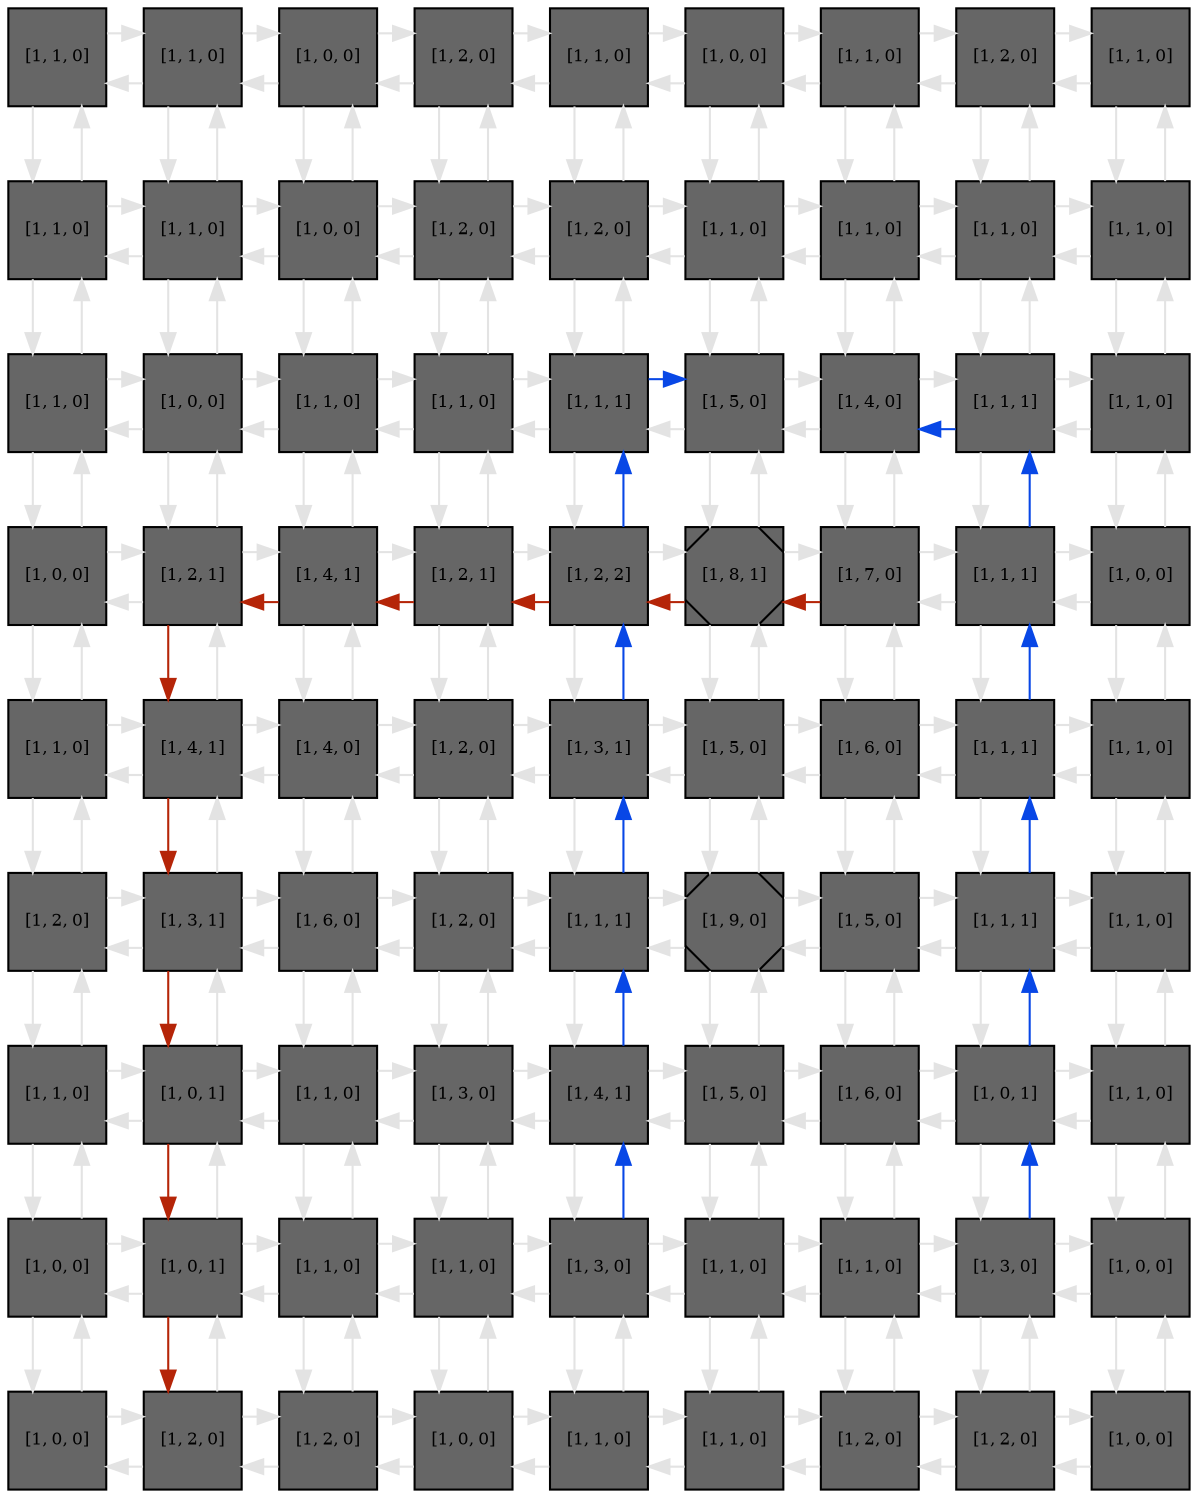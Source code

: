 digraph layout  {
rankdir=TB;
splines=ortho;
node [fixedsize=false, style=filled, width="0.6"];
edge [constraint=false];
0 [fillcolor="#666666", fontsize=8, label="[1, 1, 0]", shape=square, tooltip="name:  Gfi1 ,\nin_degree: 2,\nout_degree: 2"];
1 [fillcolor="#666666", fontsize=8, label="[1, 1, 0]", shape=square, tooltip="name:  Ikaros ,\nin_degree: 3,\nout_degree: 3"];
2 [fillcolor="#666666", fontsize=8, label="[1, 0, 0]", shape=square, tooltip="name:  IL18 ,\nin_degree: 3,\nout_degree: 3"];
3 [fillcolor="#666666", fontsize=8, label="[1, 2, 0]", shape=square, tooltip="name:  IL18R ,\nin_degree: 3,\nout_degree: 3"];
4 [fillcolor="#666666", fontsize=8, label="[1, 1, 0]", shape=square, tooltip="name:  IRAK ,\nin_degree: 3,\nout_degree: 3"];
5 [fillcolor="#666666", fontsize=8, label="[1, 0, 0]", shape=square, tooltip="name:  IL23 ,\nin_degree: 3,\nout_degree: 3"];
6 [fillcolor="#666666", fontsize=8, label="[1, 1, 0]", shape=square, tooltip="name:  IL23R ,\nin_degree: 3,\nout_degree: 3"];
7 [fillcolor="#666666", fontsize=8, label="[1, 2, 0]", shape=square, tooltip="name:  SMAD3 ,\nin_degree: 3,\nout_degree: 3"];
8 [fillcolor="#666666", fontsize=8, label="[1, 1, 0]", shape=square, tooltip="name:  AKT ,\nin_degree: 2,\nout_degree: 2"];
9 [fillcolor="#666666", fontsize=8, label="[1, 1, 0]", shape=square, tooltip="name:  Helios ,\nin_degree: 3,\nout_degree: 3"];
10 [fillcolor="#666666", fontsize=8, label="[1, 1, 0]", shape=square, tooltip="name:  PU1 ,\nin_degree: 4,\nout_degree: 4"];
11 [fillcolor="#666666", fontsize=8, label="[1, 0, 0]", shape=square, tooltip="name:  IL12 ,\nin_degree: 4,\nout_degree: 4"];
12 [fillcolor="#666666", fontsize=8, label="[1, 2, 0]", shape=square, tooltip="name:  IL12R ,\nin_degree: 4,\nout_degree: 4"];
13 [fillcolor="#666666", fontsize=8, label="[1, 2, 0]", shape=square, tooltip="name:  STAT4 ,\nin_degree: 4,\nout_degree: 4"];
14 [fillcolor="#666666", fontsize=8, label="[1, 1, 0]", shape=square, tooltip="name:  IL10 ,\nin_degree: 4,\nout_degree: 4"];
15 [fillcolor="#666666", fontsize=8, label="[1, 1, 0]", shape=square, tooltip="name:  IL10R ,\nin_degree: 4,\nout_degree: 4"];
16 [fillcolor="#666666", fontsize=8, label="[1, 1, 0]", shape=square, tooltip="name:  TGFbR ,\nin_degree: 4,\nout_degree: 4"];
17 [fillcolor="#666666", fontsize=8, label="[1, 1, 0]", shape=square, tooltip="name:  TNFR2 ,\nin_degree: 3,\nout_degree: 3"];
18 [fillcolor="#666666", fontsize=8, label="[1, 1, 0]", shape=square, tooltip="name:  NFkB ,\nin_degree: 3,\nout_degree: 3"];
19 [fillcolor="#666666", fontsize=8, label="[1, 0, 0]", shape=square, tooltip="name:  IL21 ,\nin_degree: 4,\nout_degree: 4"];
20 [fillcolor="#666666", fontsize=8, label="[1, 1, 0]", shape=square, tooltip="name:  IL21R ,\nin_degree: 4,\nout_degree: 4"];
21 [fillcolor="#666666", fontsize=8, label="[1, 1, 0]", shape=square, tooltip="name:  STAT6 ,\nin_degree: 4,\nout_degree: 4"];
22 [fillcolor="#666666", fontsize=8, label="[1, 1, 1]", shape=square, tooltip="name:  IFNgR ,\nin_degree: 4,\nout_degree: 4"];
23 [fillcolor="#666666", fontsize=8, label="[1, 5, 0]", shape=square, tooltip="name:  IFNg ,\nin_degree: 4,\nout_degree: 4"];
24 [fillcolor="#666666", fontsize=8, label="[1, 4, 0]", shape=square, tooltip="name:  STAT3 ,\nin_degree: 4,\nout_degree: 4"];
25 [fillcolor="#666666", fontsize=8, label="[1, 1, 1]", shape=square, tooltip="name:  TGFb ,\nin_degree: 4,\nout_degree: 4"];
26 [fillcolor="#666666", fontsize=8, label="[1, 1, 0]", shape=square, tooltip="name:  TNFa ,\nin_degree: 3,\nout_degree: 3"];
27 [fillcolor="#666666", fontsize=8, label="[1, 0, 0]", shape=square, tooltip="name:  BCR ,\nin_degree: 3,\nout_degree: 3"];
28 [fillcolor="#666666", fontsize=8, label="[1, 2, 1]", shape=square, tooltip="name:  Bach2 ,\nin_degree: 4,\nout_degree: 4"];
29 [fillcolor="#666666", fontsize=8, label="[1, 4, 1]", shape=square, tooltip="name:  Bcl6 ,\nin_degree: 4,\nout_degree: 4"];
30 [fillcolor="#666666", fontsize=8, label="[1, 2, 1]", shape=square, tooltip="name:  IL4R ,\nin_degree: 4,\nout_degree: 4"];
31 [fillcolor="#666666", fontsize=8, label="[1, 2, 2]", shape=square, tooltip="name:  IL4 ,\nin_degree: 4,\nout_degree: 4"];
32 [fillcolor="#666666", fontsize=8, label="[1, 8, 1]", shape=Msquare, tooltip="name:  GATA3 ,\nin_degree: 4,\nout_degree: 4"];
33 [fillcolor="#666666", fontsize=8, label="[1, 7, 0]", shape=square, tooltip="name:  Foxp3 ,\nin_degree: 4,\nout_degree: 4"];
34 [fillcolor="#666666", fontsize=8, label="[1, 1, 1]", shape=square, tooltip="name:  SMAD2 ,\nin_degree: 4,\nout_degree: 4"];
35 [fillcolor="#666666", fontsize=8, label="[1, 0, 0]", shape=square, tooltip="name:  IFNb ,\nin_degree: 3,\nout_degree: 3"];
36 [fillcolor="#666666", fontsize=8, label="[1, 1, 0]", shape=square, tooltip="name:  XBP1 ,\nin_degree: 3,\nout_degree: 3"];
37 [fillcolor="#666666", fontsize=8, label="[1, 4, 1]", shape=square, tooltip="name:  Irf4 ,\nin_degree: 4,\nout_degree: 4"];
38 [fillcolor="#666666", fontsize=8, label="[1, 4, 0]", shape=square, tooltip="name:  Blimp1 ,\nin_degree: 4,\nout_degree: 4"];
39 [fillcolor="#666666", fontsize=8, label="[1, 2, 0]", shape=square, tooltip="name:  SOCS1 ,\nin_degree: 4,\nout_degree: 4"];
40 [fillcolor="#666666", fontsize=8, label="[1, 3, 1]", shape=square, tooltip="name:  STAT1 ,\nin_degree: 4,\nout_degree: 4"];
41 [fillcolor="#666666", fontsize=8, label="[1, 5, 0]", shape=square, tooltip="name:  Tbet ,\nin_degree: 4,\nout_degree: 4"];
42 [fillcolor="#666666", fontsize=8, label="[1, 6, 0]", shape=square, tooltip="name:  RORgt ,\nin_degree: 4,\nout_degree: 4"];
43 [fillcolor="#666666", fontsize=8, label="[1, 1, 1]", shape=square, tooltip="name:  IL17 ,\nin_degree: 4,\nout_degree: 4"];
44 [fillcolor="#666666", fontsize=8, label="[1, 1, 0]", shape=square, tooltip="name:  IFNbR ,\nin_degree: 3,\nout_degree: 3"];
45 [fillcolor="#666666", fontsize=8, label="[1, 2, 0]", shape=square, tooltip="name:  ERK ,\nin_degree: 3,\nout_degree: 3"];
46 [fillcolor="#666666", fontsize=8, label="[1, 3, 1]", shape=square, tooltip="name:  Flt3 ,\nin_degree: 4,\nout_degree: 4"];
47 [fillcolor="#666666", fontsize=8, label="[1, 6, 0]", shape=square, tooltip="name:  Pax5 ,\nin_degree: 4,\nout_degree: 4"];
48 [fillcolor="#666666", fontsize=8, label="[1, 2, 0]", shape=square, tooltip="name:  Ebf1 ,\nin_degree: 4,\nout_degree: 4"];
49 [fillcolor="#666666", fontsize=8, label="[1, 1, 1]", shape=square, tooltip="name:  JAK1 ,\nin_degree: 4,\nout_degree: 4"];
50 [fillcolor="#666666", fontsize=8, label="[1, 9, 0]", shape=Msquare, tooltip="name:  ThPOK ,\nin_degree: 4,\nout_degree: 4"];
51 [fillcolor="#666666", fontsize=8, label="[1, 5, 0]", shape=square, tooltip="name:  Runx1 ,\nin_degree: 4,\nout_degree: 4"];
52 [fillcolor="#666666", fontsize=8, label="[1, 1, 1]", shape=square, tooltip="name:  NFAT ,\nin_degree: 4,\nout_degree: 4"];
53 [fillcolor="#666666", fontsize=8, label="[1, 1, 0]", shape=square, tooltip="name:  IL6 ,\nin_degree: 3,\nout_degree: 3"];
54 [fillcolor="#666666", fontsize=8, label="[1, 1, 0]", shape=square, tooltip="name:  IL2R ,\nin_degree: 3,\nout_degree: 3"];
55 [fillcolor="#666666", fontsize=8, label="[1, 0, 1]", shape=square, tooltip="name:  Hoxa9 ,\nin_degree: 4,\nout_degree: 4"];
56 [fillcolor="#666666", fontsize=8, label="[1, 1, 0]", shape=square, tooltip="name:  CD19 ,\nin_degree: 4,\nout_degree: 4"];
57 [fillcolor="#666666", fontsize=8, label="[1, 3, 0]", shape=square, tooltip="name:  STAT5 ,\nin_degree: 4,\nout_degree: 4"];
58 [fillcolor="#666666", fontsize=8, label="[1, 4, 1]", shape=square, tooltip="name:  Runx3 ,\nin_degree: 4,\nout_degree: 4"];
59 [fillcolor="#666666", fontsize=8, label="[1, 5, 0]", shape=square, tooltip="name:  CD4 ,\nin_degree: 4,\nout_degree: 4"];
60 [fillcolor="#666666", fontsize=8, label="[1, 6, 0]", shape=square, tooltip="name:  CD8 ,\nin_degree: 4,\nout_degree: 4"];
61 [fillcolor="#666666", fontsize=8, label="[1, 0, 1]", shape=square, tooltip="name:  TCR ,\nin_degree: 4,\nout_degree: 4"];
62 [fillcolor="#666666", fontsize=8, label="[1, 1, 0]", shape=square, tooltip="name:  IL6R ,\nin_degree: 3,\nout_degree: 3"];
63 [fillcolor="#666666", fontsize=8, label="[1, 0, 0]", shape=square, tooltip="name:  IL2 ,\nin_degree: 3,\nout_degree: 3"];
64 [fillcolor="#666666", fontsize=8, label="[1, 0, 1]", shape=square, tooltip="name:  Flt3L ,\nin_degree: 4,\nout_degree: 4"];
65 [fillcolor="#666666", fontsize=8, label="[1, 1, 0]", shape=square, tooltip="name:  Prf1 ,\nin_degree: 4,\nout_degree: 4"];
66 [fillcolor="#666666", fontsize=8, label="[1, 1, 0]", shape=square, tooltip="name:  IL27R ,\nin_degree: 4,\nout_degree: 4"];
67 [fillcolor="#666666", fontsize=8, label="[1, 3, 0]", shape=square, tooltip="name:  EOMES ,\nin_degree: 4,\nout_degree: 4"];
68 [fillcolor="#666666", fontsize=8, label="[1, 1, 0]", shape=square, tooltip="name:  HEB ,\nin_degree: 4,\nout_degree: 4"];
69 [fillcolor="#666666", fontsize=8, label="[1, 1, 0]", shape=square, tooltip="name:  Notch1 ,\nin_degree: 4,\nout_degree: 4"];
70 [fillcolor="#666666", fontsize=8, label="[1, 3, 0]", shape=square, tooltip="name:  JAK3 ,\nin_degree: 4,\nout_degree: 4"];
71 [fillcolor="#666666", fontsize=8, label="[1, 0, 0]", shape=square, tooltip="name:  Dll1 ,\nin_degree: 3,\nout_degree: 3"];
72 [fillcolor="#666666", fontsize=8, label="[1, 0, 0]", shape=square, tooltip="name:  B9 ,\nin_degree: 2,\nout_degree: 2"];
73 [fillcolor="#666666", fontsize=8, label="[1, 2, 0]", shape=square, tooltip="name:  FR4 ,\nin_degree: 3,\nout_degree: 3"];
74 [fillcolor="#666666", fontsize=8, label="[1, 2, 0]", shape=square, tooltip="name:  Bcl2 ,\nin_degree: 3,\nout_degree: 3"];
75 [fillcolor="#666666", fontsize=8, label="[1, 0, 0]", shape=square, tooltip="name:  IL27 ,\nin_degree: 3,\nout_degree: 3"];
76 [fillcolor="#666666", fontsize=8, label="[1, 1, 0]", shape=square, tooltip="name:  Gzmb ,\nin_degree: 3,\nout_degree: 3"];
77 [fillcolor="#666666", fontsize=8, label="[1, 1, 0]", shape=square, tooltip="name:  TCF1 ,\nin_degree: 3,\nout_degree: 3"];
78 [fillcolor="#666666", fontsize=8, label="[1, 2, 0]", shape=square, tooltip="name:  Bcl11b ,\nin_degree: 3,\nout_degree: 3"];
79 [fillcolor="#666666", fontsize=8, label="[1, 2, 0]", shape=square, tooltip="name:  IL7R ,\nin_degree: 3,\nout_degree: 3"];
80 [fillcolor="#666666", fontsize=8, label="[1, 0, 0]", shape=square, tooltip="name:  IL7 ,\nin_degree: 2,\nout_degree: 2"];
0 -> 1  [color=grey89, style="penwidth(0.1)", tooltip=" ", weight=1];
0 -> 9  [color=grey89, style="penwidth(0.1)", tooltip=" ", weight=1];
1 -> 0  [color=grey89, style="penwidth(0.1)", tooltip=" ", weight=1];
1 -> 2  [color=grey89, style="penwidth(0.1)", tooltip=" ", weight=1];
1 -> 10  [color=grey89, style="penwidth(0.1)", tooltip=" ", weight=1];
2 -> 1  [color=grey89, style="penwidth(0.1)", tooltip=" ", weight=1];
2 -> 3  [color=grey89, style="penwidth(0.1)", tooltip=" ", weight=1];
2 -> 11  [color=grey89, style="penwidth(0.1)", tooltip=" ", weight=1];
3 -> 2  [color=grey89, style="penwidth(0.1)", tooltip=" ", weight=1];
3 -> 4  [color=grey89, style="penwidth(0.1)", tooltip=" ", weight=1];
3 -> 12  [color=grey89, style="penwidth(0.1)", tooltip=" ", weight=1];
4 -> 3  [color=grey89, style="penwidth(0.1)", tooltip=" ", weight=1];
4 -> 5  [color=grey89, style="penwidth(0.1)", tooltip=" ", weight=1];
4 -> 13  [color=grey89, style="penwidth(0.1)", tooltip=" ", weight=1];
5 -> 4  [color=grey89, style="penwidth(0.1)", tooltip=" ", weight=1];
5 -> 6  [color=grey89, style="penwidth(0.1)", tooltip=" ", weight=1];
5 -> 14  [color=grey89, style="penwidth(0.1)", tooltip=" ", weight=1];
6 -> 5  [color=grey89, style="penwidth(0.1)", tooltip=" ", weight=1];
6 -> 7  [color=grey89, style="penwidth(0.1)", tooltip=" ", weight=1];
6 -> 15  [color=grey89, style="penwidth(0.1)", tooltip=" ", weight=1];
7 -> 6  [color=grey89, style="penwidth(0.1)", tooltip=" ", weight=1];
7 -> 8  [color=grey89, style="penwidth(0.1)", tooltip=" ", weight=1];
7 -> 16  [color=grey89, style="penwidth(0.1)", tooltip=" ", weight=1];
8 -> 7  [color=grey89, style="penwidth(0.1)", tooltip=" ", weight=1];
8 -> 17  [color=grey89, style="penwidth(0.1)", tooltip=" ", weight=1];
9 -> 0  [color=grey89, style="penwidth(0.1)", tooltip=" ", weight=1];
9 -> 10  [color=grey89, style="penwidth(0.1)", tooltip=" ", weight=1];
9 -> 18  [color=grey89, style="penwidth(0.1)", tooltip=" ", weight=1];
10 -> 1  [color=grey89, style="penwidth(0.1)", tooltip=" ", weight=1];
10 -> 9  [color=grey89, style="penwidth(0.1)", tooltip=" ", weight=1];
10 -> 11  [color=grey89, style="penwidth(0.1)", tooltip=" ", weight=1];
10 -> 19  [color=grey89, style="penwidth(0.1)", tooltip=" ", weight=1];
11 -> 2  [color=grey89, style="penwidth(0.1)", tooltip=" ", weight=1];
11 -> 10  [color=grey89, style="penwidth(0.1)", tooltip=" ", weight=1];
11 -> 12  [color=grey89, style="penwidth(0.1)", tooltip=" ", weight=1];
11 -> 20  [color=grey89, style="penwidth(0.1)", tooltip=" ", weight=1];
12 -> 3  [color=grey89, style="penwidth(0.1)", tooltip=" ", weight=1];
12 -> 11  [color=grey89, style="penwidth(0.1)", tooltip=" ", weight=1];
12 -> 13  [color=grey89, style="penwidth(0.1)", tooltip=" ", weight=1];
12 -> 21  [color=grey89, style="penwidth(0.1)", tooltip=" ", weight=1];
13 -> 4  [color=grey89, style="penwidth(0.1)", tooltip=" ", weight=1];
13 -> 12  [color=grey89, style="penwidth(0.1)", tooltip=" ", weight=1];
13 -> 14  [color=grey89, style="penwidth(0.1)", tooltip=" ", weight=1];
13 -> 22  [color=grey89, style="penwidth(0.1)", tooltip=" ", weight=1];
14 -> 5  [color=grey89, style="penwidth(0.1)", tooltip=" ", weight=1];
14 -> 13  [color=grey89, style="penwidth(0.1)", tooltip=" ", weight=1];
14 -> 15  [color=grey89, style="penwidth(0.1)", tooltip=" ", weight=1];
14 -> 23  [color=grey89, style="penwidth(0.1)", tooltip=" ", weight=1];
15 -> 6  [color=grey89, style="penwidth(0.1)", tooltip=" ", weight=1];
15 -> 14  [color=grey89, style="penwidth(0.1)", tooltip=" ", weight=1];
15 -> 16  [color=grey89, style="penwidth(0.1)", tooltip=" ", weight=1];
15 -> 24  [color=grey89, style="penwidth(0.1)", tooltip=" ", weight=1];
16 -> 7  [color=grey89, style="penwidth(0.1)", tooltip=" ", weight=1];
16 -> 15  [color=grey89, style="penwidth(0.1)", tooltip=" ", weight=1];
16 -> 17  [color=grey89, style="penwidth(0.1)", tooltip=" ", weight=1];
16 -> 25  [color=grey89, style="penwidth(0.1)", tooltip=" ", weight=1];
17 -> 8  [color=grey89, style="penwidth(0.1)", tooltip=" ", weight=1];
17 -> 16  [color=grey89, style="penwidth(0.1)", tooltip=" ", weight=1];
17 -> 26  [color=grey89, style="penwidth(0.1)", tooltip=" ", weight=1];
18 -> 9  [color=grey89, style="penwidth(0.1)", tooltip=" ", weight=1];
18 -> 19  [color=grey89, style="penwidth(0.1)", tooltip=" ", weight=1];
18 -> 27  [color=grey89, style="penwidth(0.1)", tooltip=" ", weight=1];
19 -> 10  [color=grey89, style="penwidth(0.1)", tooltip=" ", weight=1];
19 -> 18  [color=grey89, style="penwidth(0.1)", tooltip=" ", weight=1];
19 -> 20  [color=grey89, style="penwidth(0.1)", tooltip=" ", weight=1];
19 -> 28  [color=grey89, style="penwidth(0.1)", tooltip=" ", weight=1];
20 -> 11  [color=grey89, style="penwidth(0.1)", tooltip=" ", weight=1];
20 -> 19  [color=grey89, style="penwidth(0.1)", tooltip=" ", weight=1];
20 -> 21  [color=grey89, style="penwidth(0.1)", tooltip=" ", weight=1];
20 -> 29  [color=grey89, style="penwidth(0.1)", tooltip=" ", weight=1];
21 -> 12  [color=grey89, style="penwidth(0.1)", tooltip=" ", weight=1];
21 -> 20  [color=grey89, style="penwidth(0.1)", tooltip=" ", weight=1];
21 -> 22  [color=grey89, style="penwidth(0.1)", tooltip=" ", weight=1];
21 -> 30  [color=grey89, style="penwidth(0.1)", tooltip=" ", weight=1];
22 -> 13  [color=grey89, style="penwidth(0.1)", tooltip=" ", weight=1];
22 -> 21  [color=grey89, style="penwidth(0.1)", tooltip=" ", weight=1];
22 -> 23  [color="#0847E6", style="penwidth(0.1)", tooltip="67( EOMES ) to 23( IFNg )", weight=1];
22 -> 31  [color=grey89, style="penwidth(0.1)", tooltip=" ", weight=1];
23 -> 14  [color=grey89, style="penwidth(0.1)", tooltip=" ", weight=1];
23 -> 22  [color=grey89, style="penwidth(0.1)", tooltip=" ", weight=1];
23 -> 24  [color=grey89, style="penwidth(0.1)", tooltip=" ", weight=1];
23 -> 32  [color=grey89, style="penwidth(0.1)", tooltip=" ", weight=1];
24 -> 15  [color=grey89, style="penwidth(0.1)", tooltip=" ", weight=1];
24 -> 23  [color=grey89, style="penwidth(0.1)", tooltip=" ", weight=1];
24 -> 25  [color=grey89, style="penwidth(0.1)", tooltip=" ", weight=1];
24 -> 33  [color=grey89, style="penwidth(0.1)", tooltip=" ", weight=1];
25 -> 16  [color=grey89, style="penwidth(0.1)", tooltip=" ", weight=1];
25 -> 24  [color="#0847E6", style="penwidth(0.1)", tooltip="70( JAK3 ) to 24( STAT3 )", weight=1];
25 -> 26  [color=grey89, style="penwidth(0.1)", tooltip=" ", weight=1];
25 -> 34  [color=grey89, style="penwidth(0.1)", tooltip=" ", weight=1];
26 -> 17  [color=grey89, style="penwidth(0.1)", tooltip=" ", weight=1];
26 -> 25  [color=grey89, style="penwidth(0.1)", tooltip=" ", weight=1];
26 -> 35  [color=grey89, style="penwidth(0.1)", tooltip=" ", weight=1];
27 -> 18  [color=grey89, style="penwidth(0.1)", tooltip=" ", weight=1];
27 -> 28  [color=grey89, style="penwidth(0.1)", tooltip=" ", weight=1];
27 -> 36  [color=grey89, style="penwidth(0.1)", tooltip=" ", weight=1];
28 -> 19  [color=grey89, style="penwidth(0.1)", tooltip=" ", weight=1];
28 -> 27  [color=grey89, style="penwidth(0.1)", tooltip=" ", weight=1];
28 -> 29  [color=grey89, style="penwidth(0.1)", tooltip=" ", weight=1];
28 -> 37  [color="#B52508", style="penwidth(0.1)", tooltip="33( Foxp3 ) to 73( FR4 )", weight=1];
29 -> 20  [color=grey89, style="penwidth(0.1)", tooltip=" ", weight=1];
29 -> 28  [color="#B52508", style="penwidth(0.1)", tooltip="33( Foxp3 ) to 73( FR4 )", weight=1];
29 -> 30  [color=grey89, style="penwidth(0.1)", tooltip=" ", weight=1];
29 -> 38  [color=grey89, style="penwidth(0.1)", tooltip=" ", weight=1];
30 -> 21  [color=grey89, style="penwidth(0.1)", tooltip=" ", weight=1];
30 -> 29  [color="#B52508", style="penwidth(0.1)", tooltip="33( Foxp3 ) to 73( FR4 )", weight=1];
30 -> 31  [color=grey89, style="penwidth(0.1)", tooltip=" ", weight=1];
30 -> 39  [color=grey89, style="penwidth(0.1)", tooltip=" ", weight=1];
31 -> 22  [color="#0847E6", style="penwidth(0.1)", tooltip="67( EOMES ) to 23( IFNg )", weight=1];
31 -> 30  [color="#B52508", style="penwidth(0.1)", tooltip="33( Foxp3 ) to 73( FR4 )", weight=1];
31 -> 32  [color=grey89, style="penwidth(0.1)", tooltip=" ", weight=1];
31 -> 40  [color=grey89, style="penwidth(0.1)", tooltip=" ", weight=1];
32 -> 23  [color=grey89, style="penwidth(0.1)", tooltip=" ", weight=1];
32 -> 31  [color="#B52508", style="penwidth(0.1)", tooltip="33( Foxp3 ) to 73( FR4 )", weight=1];
32 -> 33  [color=grey89, style="penwidth(0.1)", tooltip=" ", weight=1];
32 -> 41  [color=grey89, style="penwidth(0.1)", tooltip=" ", weight=1];
33 -> 24  [color=grey89, style="penwidth(0.1)", tooltip=" ", weight=1];
33 -> 32  [color="#B52508", style="penwidth(0.1)", tooltip="33( Foxp3 ) to 73( FR4 )", weight=1];
33 -> 34  [color=grey89, style="penwidth(0.1)", tooltip=" ", weight=1];
33 -> 42  [color=grey89, style="penwidth(0.1)", tooltip=" ", weight=1];
34 -> 25  [color="#0847E6", style="penwidth(0.1)", tooltip="70( JAK3 ) to 24( STAT3 )", weight=1];
34 -> 33  [color=grey89, style="penwidth(0.1)", tooltip=" ", weight=1];
34 -> 35  [color=grey89, style="penwidth(0.1)", tooltip=" ", weight=1];
34 -> 43  [color=grey89, style="penwidth(0.1)", tooltip=" ", weight=1];
35 -> 26  [color=grey89, style="penwidth(0.1)", tooltip=" ", weight=1];
35 -> 34  [color=grey89, style="penwidth(0.1)", tooltip=" ", weight=1];
35 -> 44  [color=grey89, style="penwidth(0.1)", tooltip=" ", weight=1];
36 -> 27  [color=grey89, style="penwidth(0.1)", tooltip=" ", weight=1];
36 -> 37  [color=grey89, style="penwidth(0.1)", tooltip=" ", weight=1];
36 -> 45  [color=grey89, style="penwidth(0.1)", tooltip=" ", weight=1];
37 -> 28  [color=grey89, style="penwidth(0.1)", tooltip=" ", weight=1];
37 -> 36  [color=grey89, style="penwidth(0.1)", tooltip=" ", weight=1];
37 -> 38  [color=grey89, style="penwidth(0.1)", tooltip=" ", weight=1];
37 -> 46  [color="#B52508", style="penwidth(0.1)", tooltip="33( Foxp3 ) to 73( FR4 )", weight=1];
38 -> 29  [color=grey89, style="penwidth(0.1)", tooltip=" ", weight=1];
38 -> 37  [color=grey89, style="penwidth(0.1)", tooltip=" ", weight=1];
38 -> 39  [color=grey89, style="penwidth(0.1)", tooltip=" ", weight=1];
38 -> 47  [color=grey89, style="penwidth(0.1)", tooltip=" ", weight=1];
39 -> 30  [color=grey89, style="penwidth(0.1)", tooltip=" ", weight=1];
39 -> 38  [color=grey89, style="penwidth(0.1)", tooltip=" ", weight=1];
39 -> 40  [color=grey89, style="penwidth(0.1)", tooltip=" ", weight=1];
39 -> 48  [color=grey89, style="penwidth(0.1)", tooltip=" ", weight=1];
40 -> 31  [color="#0847E6", style="penwidth(0.1)", tooltip="67( EOMES ) to 23( IFNg )", weight=1];
40 -> 39  [color=grey89, style="penwidth(0.1)", tooltip=" ", weight=1];
40 -> 41  [color=grey89, style="penwidth(0.1)", tooltip=" ", weight=1];
40 -> 49  [color=grey89, style="penwidth(0.1)", tooltip=" ", weight=1];
41 -> 32  [color=grey89, style="penwidth(0.1)", tooltip=" ", weight=1];
41 -> 40  [color=grey89, style="penwidth(0.1)", tooltip=" ", weight=1];
41 -> 42  [color=grey89, style="penwidth(0.1)", tooltip=" ", weight=1];
41 -> 50  [color=grey89, style="penwidth(0.1)", tooltip=" ", weight=1];
42 -> 33  [color=grey89, style="penwidth(0.1)", tooltip=" ", weight=1];
42 -> 41  [color=grey89, style="penwidth(0.1)", tooltip=" ", weight=1];
42 -> 43  [color=grey89, style="penwidth(0.1)", tooltip=" ", weight=1];
42 -> 51  [color=grey89, style="penwidth(0.1)", tooltip=" ", weight=1];
43 -> 34  [color="#0847E6", style="penwidth(0.1)", tooltip="70( JAK3 ) to 24( STAT3 )", weight=1];
43 -> 42  [color=grey89, style="penwidth(0.1)", tooltip=" ", weight=1];
43 -> 44  [color=grey89, style="penwidth(0.1)", tooltip=" ", weight=1];
43 -> 52  [color=grey89, style="penwidth(0.1)", tooltip=" ", weight=1];
44 -> 35  [color=grey89, style="penwidth(0.1)", tooltip=" ", weight=1];
44 -> 43  [color=grey89, style="penwidth(0.1)", tooltip=" ", weight=1];
44 -> 53  [color=grey89, style="penwidth(0.1)", tooltip=" ", weight=1];
45 -> 36  [color=grey89, style="penwidth(0.1)", tooltip=" ", weight=1];
45 -> 46  [color=grey89, style="penwidth(0.1)", tooltip=" ", weight=1];
45 -> 54  [color=grey89, style="penwidth(0.1)", tooltip=" ", weight=1];
46 -> 37  [color=grey89, style="penwidth(0.1)", tooltip=" ", weight=1];
46 -> 45  [color=grey89, style="penwidth(0.1)", tooltip=" ", weight=1];
46 -> 47  [color=grey89, style="penwidth(0.1)", tooltip=" ", weight=1];
46 -> 55  [color="#B52508", style="penwidth(0.1)", tooltip="33( Foxp3 ) to 73( FR4 )", weight=1];
47 -> 38  [color=grey89, style="penwidth(0.1)", tooltip=" ", weight=1];
47 -> 46  [color=grey89, style="penwidth(0.1)", tooltip=" ", weight=1];
47 -> 48  [color=grey89, style="penwidth(0.1)", tooltip=" ", weight=1];
47 -> 56  [color=grey89, style="penwidth(0.1)", tooltip=" ", weight=1];
48 -> 39  [color=grey89, style="penwidth(0.1)", tooltip=" ", weight=1];
48 -> 47  [color=grey89, style="penwidth(0.1)", tooltip=" ", weight=1];
48 -> 49  [color=grey89, style="penwidth(0.1)", tooltip=" ", weight=1];
48 -> 57  [color=grey89, style="penwidth(0.1)", tooltip=" ", weight=1];
49 -> 40  [color="#0847E6", style="penwidth(0.1)", tooltip="67( EOMES ) to 23( IFNg )", weight=1];
49 -> 48  [color=grey89, style="penwidth(0.1)", tooltip=" ", weight=1];
49 -> 50  [color=grey89, style="penwidth(0.1)", tooltip=" ", weight=1];
49 -> 58  [color=grey89, style="penwidth(0.1)", tooltip=" ", weight=1];
50 -> 41  [color=grey89, style="penwidth(0.1)", tooltip=" ", weight=1];
50 -> 49  [color=grey89, style="penwidth(0.1)", tooltip=" ", weight=1];
50 -> 51  [color=grey89, style="penwidth(0.1)", tooltip=" ", weight=1];
50 -> 59  [color=grey89, style="penwidth(0.1)", tooltip=" ", weight=1];
51 -> 42  [color=grey89, style="penwidth(0.1)", tooltip=" ", weight=1];
51 -> 50  [color=grey89, style="penwidth(0.1)", tooltip=" ", weight=1];
51 -> 52  [color=grey89, style="penwidth(0.1)", tooltip=" ", weight=1];
51 -> 60  [color=grey89, style="penwidth(0.1)", tooltip=" ", weight=1];
52 -> 43  [color="#0847E6", style="penwidth(0.1)", tooltip="70( JAK3 ) to 24( STAT3 )", weight=1];
52 -> 51  [color=grey89, style="penwidth(0.1)", tooltip=" ", weight=1];
52 -> 53  [color=grey89, style="penwidth(0.1)", tooltip=" ", weight=1];
52 -> 61  [color=grey89, style="penwidth(0.1)", tooltip=" ", weight=1];
53 -> 44  [color=grey89, style="penwidth(0.1)", tooltip=" ", weight=1];
53 -> 52  [color=grey89, style="penwidth(0.1)", tooltip=" ", weight=1];
53 -> 62  [color=grey89, style="penwidth(0.1)", tooltip=" ", weight=1];
54 -> 45  [color=grey89, style="penwidth(0.1)", tooltip=" ", weight=1];
54 -> 55  [color=grey89, style="penwidth(0.1)", tooltip=" ", weight=1];
54 -> 63  [color=grey89, style="penwidth(0.1)", tooltip=" ", weight=1];
55 -> 46  [color=grey89, style="penwidth(0.1)", tooltip=" ", weight=1];
55 -> 54  [color=grey89, style="penwidth(0.1)", tooltip=" ", weight=1];
55 -> 56  [color=grey89, style="penwidth(0.1)", tooltip=" ", weight=1];
55 -> 64  [color="#B52508", style="penwidth(0.1)", tooltip="33( Foxp3 ) to 73( FR4 )", weight=1];
56 -> 47  [color=grey89, style="penwidth(0.1)", tooltip=" ", weight=1];
56 -> 55  [color=grey89, style="penwidth(0.1)", tooltip=" ", weight=1];
56 -> 57  [color=grey89, style="penwidth(0.1)", tooltip=" ", weight=1];
56 -> 65  [color=grey89, style="penwidth(0.1)", tooltip=" ", weight=1];
57 -> 48  [color=grey89, style="penwidth(0.1)", tooltip=" ", weight=1];
57 -> 56  [color=grey89, style="penwidth(0.1)", tooltip=" ", weight=1];
57 -> 58  [color=grey89, style="penwidth(0.1)", tooltip=" ", weight=1];
57 -> 66  [color=grey89, style="penwidth(0.1)", tooltip=" ", weight=1];
58 -> 49  [color="#0847E6", style="penwidth(0.1)", tooltip="67( EOMES ) to 23( IFNg )", weight=1];
58 -> 57  [color=grey89, style="penwidth(0.1)", tooltip=" ", weight=1];
58 -> 59  [color=grey89, style="penwidth(0.1)", tooltip=" ", weight=1];
58 -> 67  [color=grey89, style="penwidth(0.1)", tooltip=" ", weight=1];
59 -> 50  [color=grey89, style="penwidth(0.1)", tooltip=" ", weight=1];
59 -> 58  [color=grey89, style="penwidth(0.1)", tooltip=" ", weight=1];
59 -> 60  [color=grey89, style="penwidth(0.1)", tooltip=" ", weight=1];
59 -> 68  [color=grey89, style="penwidth(0.1)", tooltip=" ", weight=1];
60 -> 51  [color=grey89, style="penwidth(0.1)", tooltip=" ", weight=1];
60 -> 59  [color=grey89, style="penwidth(0.1)", tooltip=" ", weight=1];
60 -> 61  [color=grey89, style="penwidth(0.1)", tooltip=" ", weight=1];
60 -> 69  [color=grey89, style="penwidth(0.1)", tooltip=" ", weight=1];
61 -> 52  [color="#0847E6", style="penwidth(0.1)", tooltip="70( JAK3 ) to 24( STAT3 )", weight=1];
61 -> 60  [color=grey89, style="penwidth(0.1)", tooltip=" ", weight=1];
61 -> 62  [color=grey89, style="penwidth(0.1)", tooltip=" ", weight=1];
61 -> 70  [color=grey89, style="penwidth(0.1)", tooltip=" ", weight=1];
62 -> 53  [color=grey89, style="penwidth(0.1)", tooltip=" ", weight=1];
62 -> 61  [color=grey89, style="penwidth(0.1)", tooltip=" ", weight=1];
62 -> 71  [color=grey89, style="penwidth(0.1)", tooltip=" ", weight=1];
63 -> 54  [color=grey89, style="penwidth(0.1)", tooltip=" ", weight=1];
63 -> 64  [color=grey89, style="penwidth(0.1)", tooltip=" ", weight=1];
63 -> 72  [color=grey89, style="penwidth(0.1)", tooltip=" ", weight=1];
64 -> 55  [color=grey89, style="penwidth(0.1)", tooltip=" ", weight=1];
64 -> 63  [color=grey89, style="penwidth(0.1)", tooltip=" ", weight=1];
64 -> 65  [color=grey89, style="penwidth(0.1)", tooltip=" ", weight=1];
64 -> 73  [color="#B52508", style="penwidth(0.1)", tooltip="33( Foxp3 ) to 73( FR4 )", weight=1];
65 -> 56  [color=grey89, style="penwidth(0.1)", tooltip=" ", weight=1];
65 -> 64  [color=grey89, style="penwidth(0.1)", tooltip=" ", weight=1];
65 -> 66  [color=grey89, style="penwidth(0.1)", tooltip=" ", weight=1];
65 -> 74  [color=grey89, style="penwidth(0.1)", tooltip=" ", weight=1];
66 -> 57  [color=grey89, style="penwidth(0.1)", tooltip=" ", weight=1];
66 -> 65  [color=grey89, style="penwidth(0.1)", tooltip=" ", weight=1];
66 -> 67  [color=grey89, style="penwidth(0.1)", tooltip=" ", weight=1];
66 -> 75  [color=grey89, style="penwidth(0.1)", tooltip=" ", weight=1];
67 -> 58  [color="#0847E6", style="penwidth(0.1)", tooltip="67( EOMES ) to 23( IFNg )", weight=1];
67 -> 66  [color=grey89, style="penwidth(0.1)", tooltip=" ", weight=1];
67 -> 68  [color=grey89, style="penwidth(0.1)", tooltip=" ", weight=1];
67 -> 76  [color=grey89, style="penwidth(0.1)", tooltip=" ", weight=1];
68 -> 59  [color=grey89, style="penwidth(0.1)", tooltip=" ", weight=1];
68 -> 67  [color=grey89, style="penwidth(0.1)", tooltip=" ", weight=1];
68 -> 69  [color=grey89, style="penwidth(0.1)", tooltip=" ", weight=1];
68 -> 77  [color=grey89, style="penwidth(0.1)", tooltip=" ", weight=1];
69 -> 60  [color=grey89, style="penwidth(0.1)", tooltip=" ", weight=1];
69 -> 68  [color=grey89, style="penwidth(0.1)", tooltip=" ", weight=1];
69 -> 70  [color=grey89, style="penwidth(0.1)", tooltip=" ", weight=1];
69 -> 78  [color=grey89, style="penwidth(0.1)", tooltip=" ", weight=1];
70 -> 61  [color="#0847E6", style="penwidth(0.1)", tooltip="70( JAK3 ) to 24( STAT3 )", weight=1];
70 -> 69  [color=grey89, style="penwidth(0.1)", tooltip=" ", weight=1];
70 -> 71  [color=grey89, style="penwidth(0.1)", tooltip=" ", weight=1];
70 -> 79  [color=grey89, style="penwidth(0.1)", tooltip=" ", weight=1];
71 -> 62  [color=grey89, style="penwidth(0.1)", tooltip=" ", weight=1];
71 -> 70  [color=grey89, style="penwidth(0.1)", tooltip=" ", weight=1];
71 -> 80  [color=grey89, style="penwidth(0.1)", tooltip=" ", weight=1];
72 -> 63  [color=grey89, style="penwidth(0.1)", tooltip=" ", weight=1];
72 -> 73  [color=grey89, style="penwidth(0.1)", tooltip=" ", weight=1];
73 -> 64  [color=grey89, style="penwidth(0.1)", tooltip=" ", weight=1];
73 -> 72  [color=grey89, style="penwidth(0.1)", tooltip=" ", weight=1];
73 -> 74  [color=grey89, style="penwidth(0.1)", tooltip=" ", weight=1];
74 -> 65  [color=grey89, style="penwidth(0.1)", tooltip=" ", weight=1];
74 -> 73  [color=grey89, style="penwidth(0.1)", tooltip=" ", weight=1];
74 -> 75  [color=grey89, style="penwidth(0.1)", tooltip=" ", weight=1];
75 -> 66  [color=grey89, style="penwidth(0.1)", tooltip=" ", weight=1];
75 -> 74  [color=grey89, style="penwidth(0.1)", tooltip=" ", weight=1];
75 -> 76  [color=grey89, style="penwidth(0.1)", tooltip=" ", weight=1];
76 -> 67  [color=grey89, style="penwidth(0.1)", tooltip=" ", weight=1];
76 -> 75  [color=grey89, style="penwidth(0.1)", tooltip=" ", weight=1];
76 -> 77  [color=grey89, style="penwidth(0.1)", tooltip=" ", weight=1];
77 -> 68  [color=grey89, style="penwidth(0.1)", tooltip=" ", weight=1];
77 -> 76  [color=grey89, style="penwidth(0.1)", tooltip=" ", weight=1];
77 -> 78  [color=grey89, style="penwidth(0.1)", tooltip=" ", weight=1];
78 -> 69  [color=grey89, style="penwidth(0.1)", tooltip=" ", weight=1];
78 -> 77  [color=grey89, style="penwidth(0.1)", tooltip=" ", weight=1];
78 -> 79  [color=grey89, style="penwidth(0.1)", tooltip=" ", weight=1];
79 -> 70  [color=grey89, style="penwidth(0.1)", tooltip=" ", weight=1];
79 -> 78  [color=grey89, style="penwidth(0.1)", tooltip=" ", weight=1];
79 -> 80  [color=grey89, style="penwidth(0.1)", tooltip=" ", weight=1];
80 -> 71  [color=grey89, style="penwidth(0.1)", tooltip=" ", weight=1];
80 -> 79  [color=grey89, style="penwidth(0.1)", tooltip=" ", weight=1];
edge [constraint=true, style=invis];

0 -> 9 -> 18 -> 27 -> 36 -> 45 -> 54 -> 63 -> 72;
1 -> 10 -> 19 -> 28 -> 37 -> 46 -> 55 -> 64 -> 73;
2 -> 11 -> 20 -> 29 -> 38 -> 47 -> 56 -> 65 -> 74;
3 -> 12 -> 21 -> 30 -> 39 -> 48 -> 57 -> 66 -> 75;
4 -> 13 -> 22 -> 31 -> 40 -> 49 -> 58 -> 67 -> 76;
5 -> 14 -> 23 -> 32 -> 41 -> 50 -> 59 -> 68 -> 77;
6 -> 15 -> 24 -> 33 -> 42 -> 51 -> 60 -> 69 -> 78;
7 -> 16 -> 25 -> 34 -> 43 -> 52 -> 61 -> 70 -> 79;
8 -> 17 -> 26 -> 35 -> 44 -> 53 -> 62 -> 71 -> 80;
rank = same {0 -> 1 -> 2 -> 3 -> 4 -> 5 -> 6 -> 7 -> 8};
rank = same {9 -> 10 -> 11 -> 12 -> 13 -> 14 -> 15 -> 16 -> 17};
rank = same {18 -> 19 -> 20 -> 21 -> 22 -> 23 -> 24 -> 25 -> 26};
rank = same {27 -> 28 -> 29 -> 30 -> 31 -> 32 -> 33 -> 34 -> 35};
rank = same {36 -> 37 -> 38 -> 39 -> 40 -> 41 -> 42 -> 43 -> 44};
rank = same {45 -> 46 -> 47 -> 48 -> 49 -> 50 -> 51 -> 52 -> 53};
rank = same {54 -> 55 -> 56 -> 57 -> 58 -> 59 -> 60 -> 61 -> 62};
rank = same {63 -> 64 -> 65 -> 66 -> 67 -> 68 -> 69 -> 70 -> 71};
rank = same {72 -> 73 -> 74 -> 75 -> 76 -> 77 -> 78 -> 79 -> 80};
}